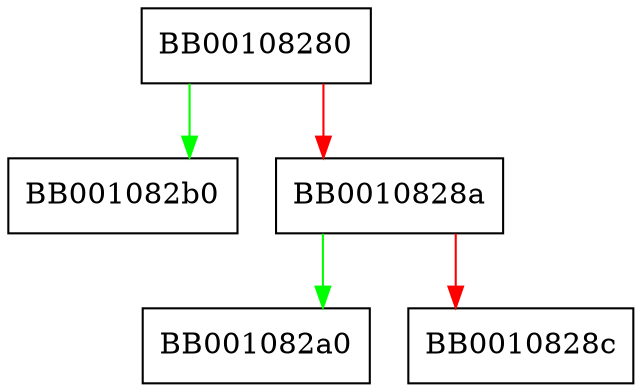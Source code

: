 digraph FUN_00108280 {
  node [shape="box"];
  graph [splines=ortho];
  BB00108280 -> BB001082b0 [color="green"];
  BB00108280 -> BB0010828a [color="red"];
  BB0010828a -> BB001082a0 [color="green"];
  BB0010828a -> BB0010828c [color="red"];
}
